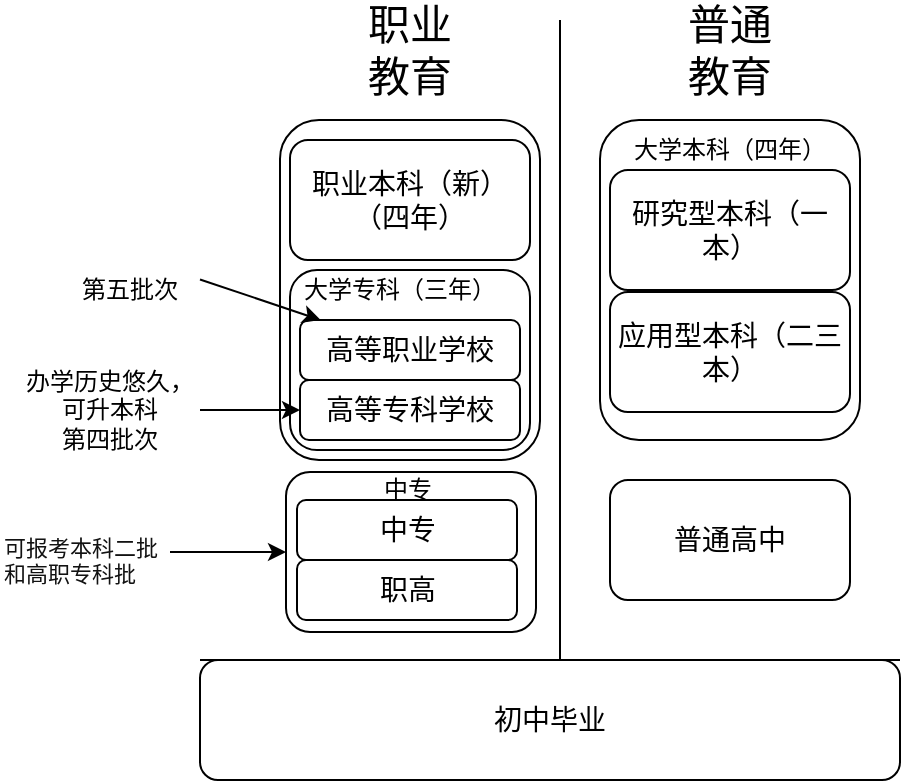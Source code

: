 <mxfile version="22.1.4" type="github">
  <diagram name="第 1 页" id="Bz7HMWfo7BPF0edmAM4z">
    <mxGraphModel dx="1195" dy="625" grid="1" gridSize="10" guides="1" tooltips="1" connect="1" arrows="1" fold="1" page="1" pageScale="1" pageWidth="827" pageHeight="1169" math="0" shadow="0">
      <root>
        <mxCell id="0" />
        <mxCell id="1" parent="0" />
        <mxCell id="VWTRXh17PuX6DymBPsvB-16" value="" style="rounded=1;whiteSpace=wrap;html=1;fontSize=14;" vertex="1" parent="1">
          <mxGeometry x="400" y="220" width="130" height="170" as="geometry" />
        </mxCell>
        <mxCell id="VWTRXh17PuX6DymBPsvB-14" value="" style="rounded=1;whiteSpace=wrap;html=1;fontSize=14;" vertex="1" parent="1">
          <mxGeometry x="560" y="220" width="130" height="160" as="geometry" />
        </mxCell>
        <mxCell id="VWTRXh17PuX6DymBPsvB-1" value="" style="endArrow=none;html=1;rounded=0;fontSize=14;" edge="1" parent="1">
          <mxGeometry width="50" height="50" relative="1" as="geometry">
            <mxPoint x="360" y="490" as="sourcePoint" />
            <mxPoint x="710" y="490" as="targetPoint" />
          </mxGeometry>
        </mxCell>
        <mxCell id="VWTRXh17PuX6DymBPsvB-2" value="" style="endArrow=none;html=1;rounded=0;fontSize=14;" edge="1" parent="1">
          <mxGeometry width="50" height="50" relative="1" as="geometry">
            <mxPoint x="540" y="170" as="sourcePoint" />
            <mxPoint x="540" y="490" as="targetPoint" />
          </mxGeometry>
        </mxCell>
        <mxCell id="VWTRXh17PuX6DymBPsvB-5" value="普通高中" style="rounded=1;whiteSpace=wrap;html=1;fontSize=14;" vertex="1" parent="1">
          <mxGeometry x="565" y="400" width="120" height="60" as="geometry" />
        </mxCell>
        <mxCell id="VWTRXh17PuX6DymBPsvB-6" value="普通教育" style="text;html=1;strokeColor=none;fillColor=none;align=center;verticalAlign=middle;whiteSpace=wrap;rounded=0;fontSize=21;" vertex="1" parent="1">
          <mxGeometry x="595" y="170" width="60" height="30" as="geometry" />
        </mxCell>
        <mxCell id="VWTRXh17PuX6DymBPsvB-7" value="职业教育" style="text;html=1;strokeColor=none;fillColor=none;align=center;verticalAlign=middle;whiteSpace=wrap;rounded=0;fontSize=21;" vertex="1" parent="1">
          <mxGeometry x="435" y="170" width="60" height="30" as="geometry" />
        </mxCell>
        <mxCell id="VWTRXh17PuX6DymBPsvB-8" value="" style="rounded=1;whiteSpace=wrap;html=1;fontSize=14;" vertex="1" parent="1">
          <mxGeometry x="403" y="396" width="125" height="80" as="geometry" />
        </mxCell>
        <mxCell id="VWTRXh17PuX6DymBPsvB-9" value="" style="rounded=1;whiteSpace=wrap;html=1;fontSize=14;" vertex="1" parent="1">
          <mxGeometry x="405" y="295" width="120" height="90" as="geometry" />
        </mxCell>
        <mxCell id="VWTRXh17PuX6DymBPsvB-11" value="职业本科（新）（四年）" style="rounded=1;whiteSpace=wrap;html=1;fontSize=14;" vertex="1" parent="1">
          <mxGeometry x="405" y="230" width="120" height="60" as="geometry" />
        </mxCell>
        <mxCell id="VWTRXh17PuX6DymBPsvB-13" value="研究型本科（一本）" style="rounded=1;whiteSpace=wrap;html=1;fontSize=14;" vertex="1" parent="1">
          <mxGeometry x="565" y="245" width="120" height="60" as="geometry" />
        </mxCell>
        <mxCell id="VWTRXh17PuX6DymBPsvB-12" value="应用型本科（二三本）" style="rounded=1;whiteSpace=wrap;html=1;fontSize=14;" vertex="1" parent="1">
          <mxGeometry x="565" y="306" width="120" height="60" as="geometry" />
        </mxCell>
        <mxCell id="VWTRXh17PuX6DymBPsvB-17" value="高等职业学校" style="rounded=1;whiteSpace=wrap;html=1;fontSize=14;" vertex="1" parent="1">
          <mxGeometry x="410" y="320" width="110" height="30" as="geometry" />
        </mxCell>
        <mxCell id="VWTRXh17PuX6DymBPsvB-18" value="高等专科学校" style="rounded=1;whiteSpace=wrap;html=1;fontSize=14;" vertex="1" parent="1">
          <mxGeometry x="410" y="350" width="110" height="30" as="geometry" />
        </mxCell>
        <mxCell id="VWTRXh17PuX6DymBPsvB-19" value="大学专科（三年）" style="text;html=1;strokeColor=none;fillColor=none;align=center;verticalAlign=middle;whiteSpace=wrap;rounded=0;" vertex="1" parent="1">
          <mxGeometry x="410" y="290" width="100" height="30" as="geometry" />
        </mxCell>
        <mxCell id="VWTRXh17PuX6DymBPsvB-23" style="rounded=0;orthogonalLoop=1;jettySize=auto;html=1;exitX=1;exitY=0.5;exitDx=0;exitDy=0;entryX=0;entryY=0.5;entryDx=0;entryDy=0;" edge="1" parent="1" source="VWTRXh17PuX6DymBPsvB-22" target="VWTRXh17PuX6DymBPsvB-18">
          <mxGeometry relative="1" as="geometry" />
        </mxCell>
        <mxCell id="VWTRXh17PuX6DymBPsvB-22" value="办学历史悠久，可升本科&lt;br&gt;第四批次" style="text;html=1;strokeColor=none;fillColor=none;align=center;verticalAlign=middle;whiteSpace=wrap;rounded=0;" vertex="1" parent="1">
          <mxGeometry x="270" y="355.5" width="90" height="19" as="geometry" />
        </mxCell>
        <mxCell id="VWTRXh17PuX6DymBPsvB-25" value="大学本科（四年）" style="text;html=1;strokeColor=none;fillColor=none;align=center;verticalAlign=middle;whiteSpace=wrap;rounded=0;" vertex="1" parent="1">
          <mxGeometry x="575" y="220" width="100" height="30" as="geometry" />
        </mxCell>
        <mxCell id="VWTRXh17PuX6DymBPsvB-27" style="rounded=0;orthogonalLoop=1;jettySize=auto;html=1;exitX=1;exitY=0.25;exitDx=0;exitDy=0;" edge="1" parent="1" source="VWTRXh17PuX6DymBPsvB-26" target="VWTRXh17PuX6DymBPsvB-17">
          <mxGeometry relative="1" as="geometry" />
        </mxCell>
        <mxCell id="VWTRXh17PuX6DymBPsvB-26" value="第五批次" style="text;html=1;strokeColor=none;fillColor=none;align=center;verticalAlign=middle;whiteSpace=wrap;rounded=0;" vertex="1" parent="1">
          <mxGeometry x="290" y="295" width="70" height="19" as="geometry" />
        </mxCell>
        <mxCell id="VWTRXh17PuX6DymBPsvB-28" value="中专" style="rounded=1;whiteSpace=wrap;html=1;fontSize=14;" vertex="1" parent="1">
          <mxGeometry x="408.5" y="410" width="110" height="30" as="geometry" />
        </mxCell>
        <mxCell id="VWTRXh17PuX6DymBPsvB-29" value="职高" style="rounded=1;whiteSpace=wrap;html=1;fontSize=14;" vertex="1" parent="1">
          <mxGeometry x="408.5" y="440" width="110" height="30" as="geometry" />
        </mxCell>
        <mxCell id="VWTRXh17PuX6DymBPsvB-31" value="中专" style="text;html=1;strokeColor=none;fillColor=none;align=center;verticalAlign=middle;whiteSpace=wrap;rounded=0;" vertex="1" parent="1">
          <mxGeometry x="413.5" y="390" width="100" height="30" as="geometry" />
        </mxCell>
        <mxCell id="VWTRXh17PuX6DymBPsvB-34" style="edgeStyle=orthogonalEdgeStyle;rounded=0;orthogonalLoop=1;jettySize=auto;html=1;entryX=0;entryY=0.5;entryDx=0;entryDy=0;" edge="1" parent="1" source="VWTRXh17PuX6DymBPsvB-32" target="VWTRXh17PuX6DymBPsvB-8">
          <mxGeometry relative="1" as="geometry" />
        </mxCell>
        <mxCell id="VWTRXh17PuX6DymBPsvB-32" value="&lt;span style=&quot;color: rgb(18, 18, 18); font-family: -apple-system, BlinkMacSystemFont, &amp;quot;Helvetica Neue&amp;quot;, &amp;quot;PingFang SC&amp;quot;, &amp;quot;Microsoft YaHei&amp;quot;, &amp;quot;Source Han Sans SC&amp;quot;, &amp;quot;Noto Sans CJK SC&amp;quot;, &amp;quot;WenQuanYi Micro Hei&amp;quot;, sans-serif; font-style: normal; font-variant-ligatures: normal; font-variant-caps: normal; font-weight: 400; letter-spacing: normal; orphans: 2; text-align: start; text-indent: 0px; text-transform: none; widows: 2; word-spacing: 0px; -webkit-text-stroke-width: 0px; background-color: rgb(255, 255, 255); text-decoration-thickness: initial; text-decoration-style: initial; text-decoration-color: initial; float: none; display: inline !important; font-size: 11px;&quot;&gt;&lt;font style=&quot;font-size: 11px;&quot;&gt;可报考本科二批和高职专科批&lt;/font&gt;&lt;/span&gt;" style="text;whiteSpace=wrap;html=1;fontSize=11;" vertex="1" parent="1">
          <mxGeometry x="260" y="421" width="85" height="30" as="geometry" />
        </mxCell>
        <mxCell id="VWTRXh17PuX6DymBPsvB-36" value="初中毕业" style="rounded=1;whiteSpace=wrap;html=1;fontSize=14;" vertex="1" parent="1">
          <mxGeometry x="360" y="490" width="350" height="60" as="geometry" />
        </mxCell>
      </root>
    </mxGraphModel>
  </diagram>
</mxfile>
